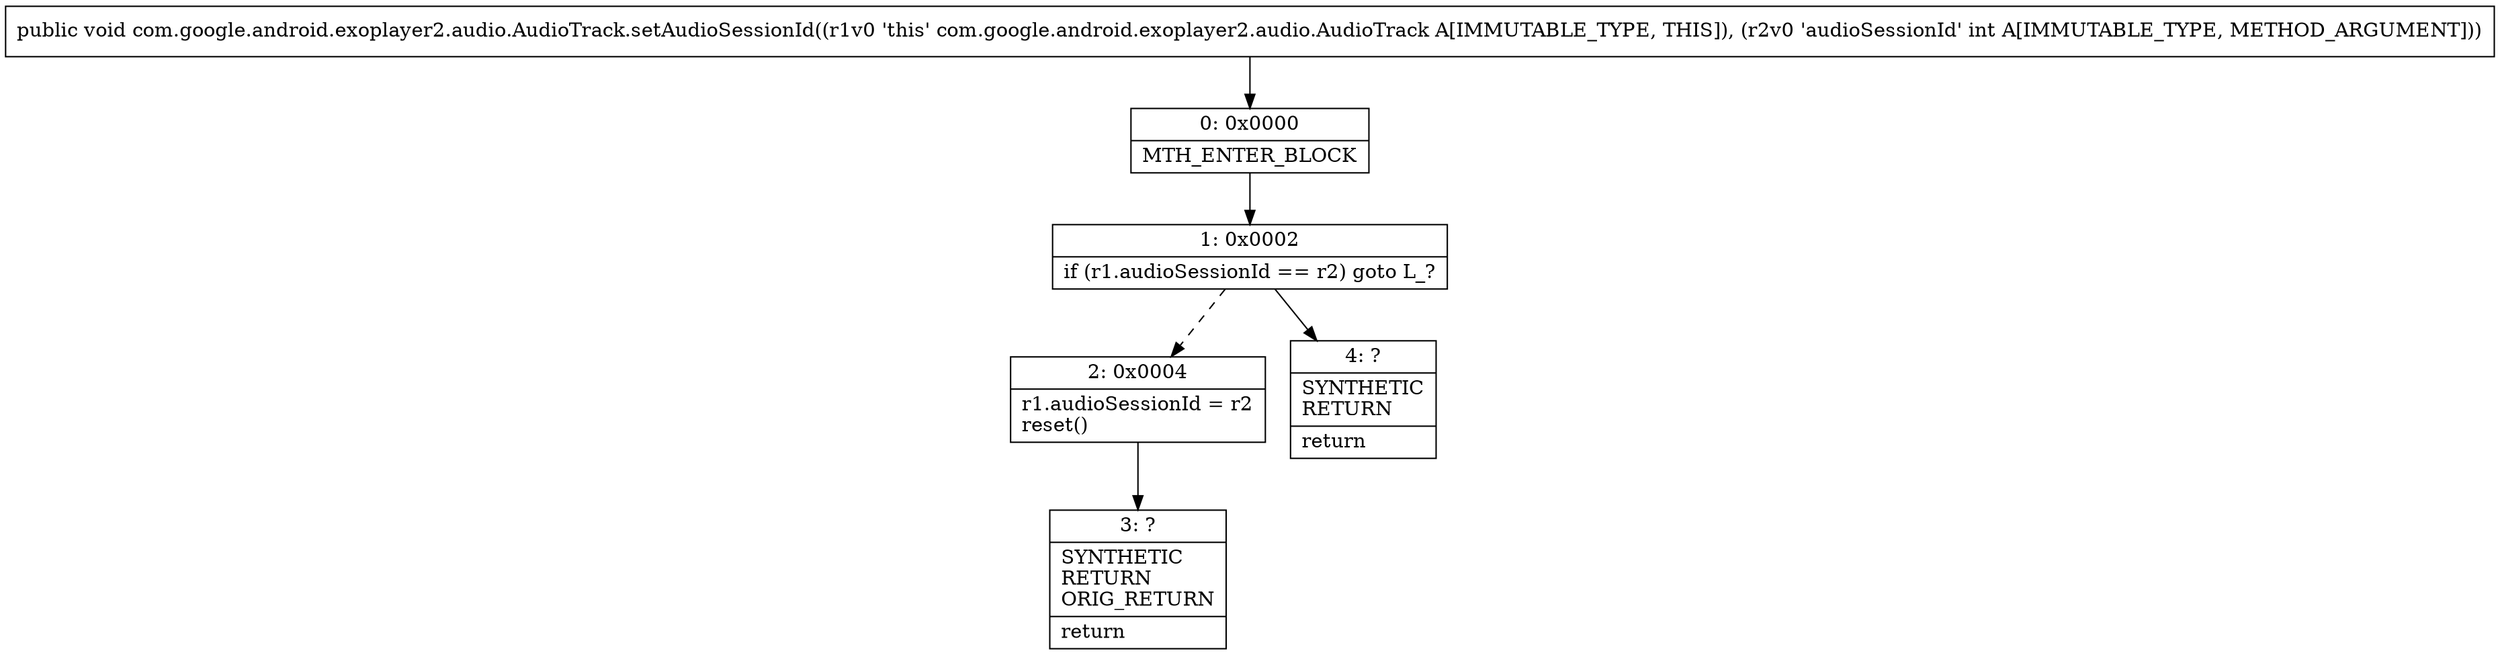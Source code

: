 digraph "CFG forcom.google.android.exoplayer2.audio.AudioTrack.setAudioSessionId(I)V" {
Node_0 [shape=record,label="{0\:\ 0x0000|MTH_ENTER_BLOCK\l}"];
Node_1 [shape=record,label="{1\:\ 0x0002|if (r1.audioSessionId == r2) goto L_?\l}"];
Node_2 [shape=record,label="{2\:\ 0x0004|r1.audioSessionId = r2\lreset()\l}"];
Node_3 [shape=record,label="{3\:\ ?|SYNTHETIC\lRETURN\lORIG_RETURN\l|return\l}"];
Node_4 [shape=record,label="{4\:\ ?|SYNTHETIC\lRETURN\l|return\l}"];
MethodNode[shape=record,label="{public void com.google.android.exoplayer2.audio.AudioTrack.setAudioSessionId((r1v0 'this' com.google.android.exoplayer2.audio.AudioTrack A[IMMUTABLE_TYPE, THIS]), (r2v0 'audioSessionId' int A[IMMUTABLE_TYPE, METHOD_ARGUMENT])) }"];
MethodNode -> Node_0;
Node_0 -> Node_1;
Node_1 -> Node_2[style=dashed];
Node_1 -> Node_4;
Node_2 -> Node_3;
}


